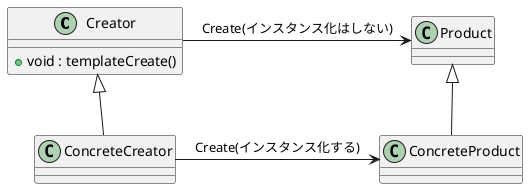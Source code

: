@startuml
class Creator{
	+void : templateCreate()
}

class Product{

}

class ConcreteCreator{

}

class ConcreteProduct{

}

Creator -> Product : Create(インスタンス化はしない)
Creator <|-- ConcreteCreator
Product <|-- ConcreteProduct
ConcreteCreator -> ConcreteProduct : Create(インスタンス化する)
@enduml